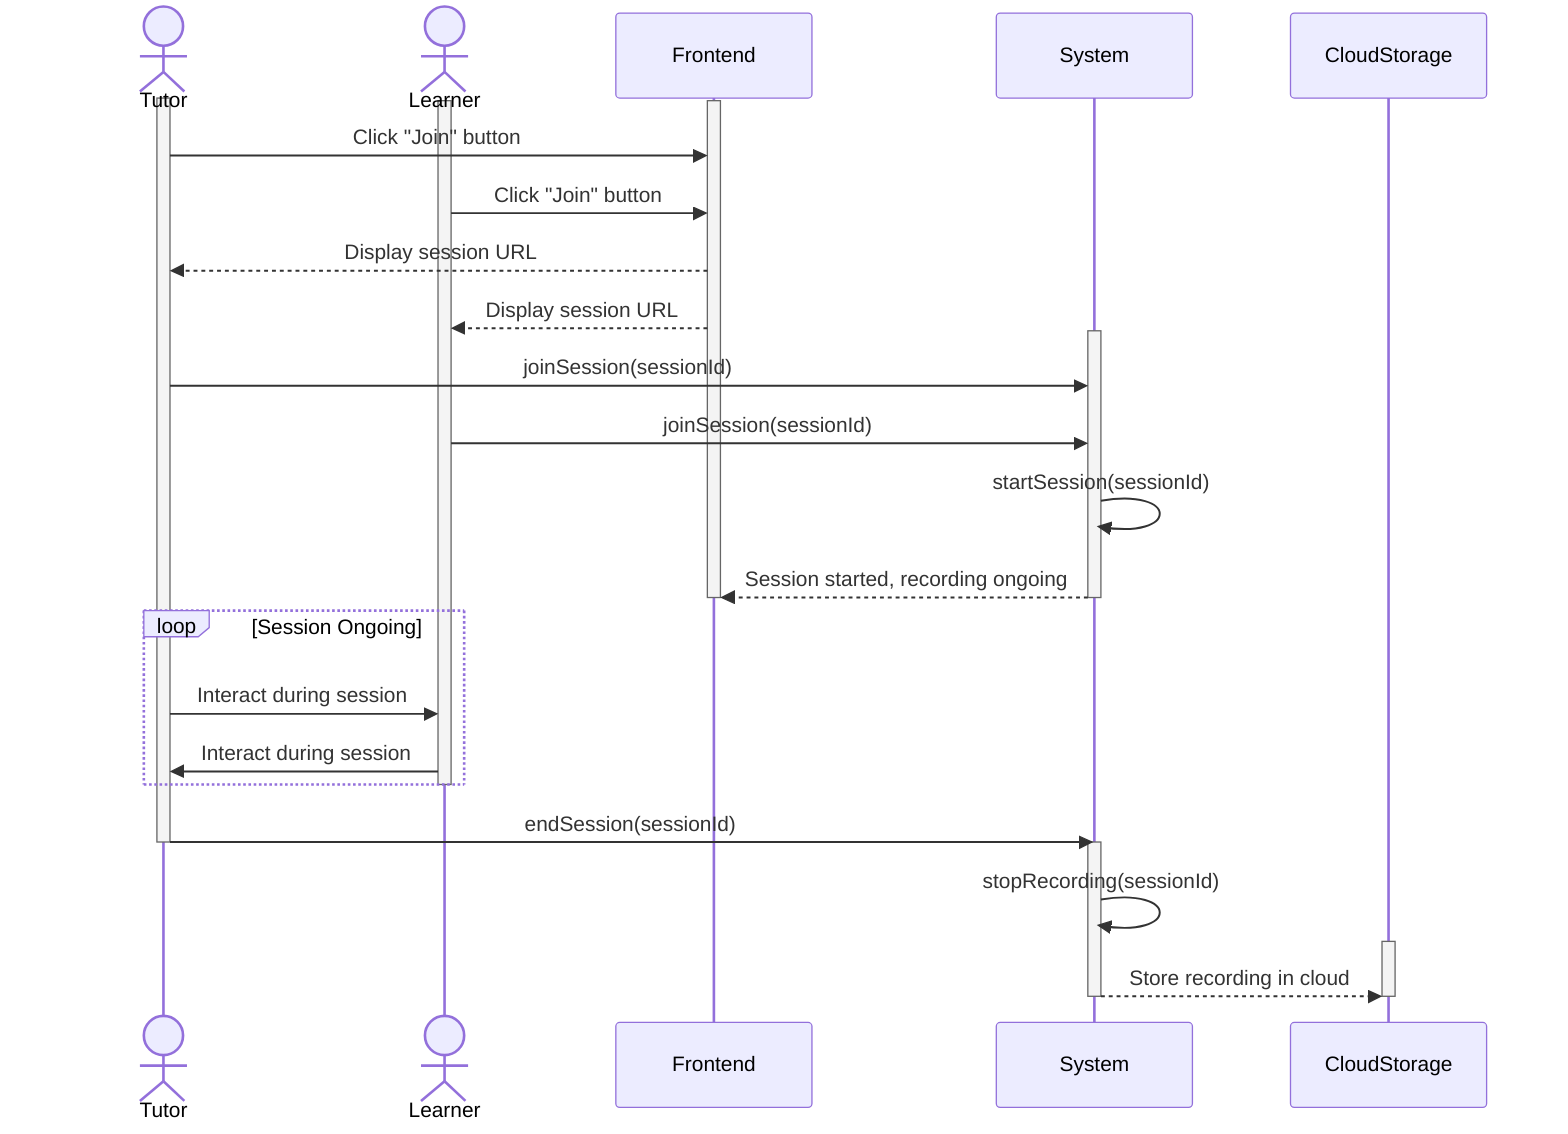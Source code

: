 sequenceDiagram
    actor Tutor
    actor Learner
    participant Frontend
    participant System
    participant CloudStorage

    activate Tutor
    activate Learner
    activate Frontend
    Tutor->>Frontend: Click "Join" button
    Learner->>Frontend: Click "Join" button
    Frontend-->>Tutor: Display session URL
    Frontend-->>Learner: Display session URL

    activate System
    Tutor->>System: joinSession(sessionId)
    Learner->>System: joinSession(sessionId)
    System->>System: startSession(sessionId)
    System-->>Frontend: Session started, recording ongoing
    deactivate System
    deactivate Frontend

    loop Session Ongoing
        Tutor->>Learner: Interact during session
        Learner->>Tutor: Interact during session
    end
    deactivate Learner

    Tutor->>System: endSession(sessionId)
    deactivate Tutor
    activate System
    System->>System: stopRecording(sessionId)
    activate CloudStorage
    System-->>CloudStorage: Store recording in cloud
    deactivate System
    deactivate CloudStorage